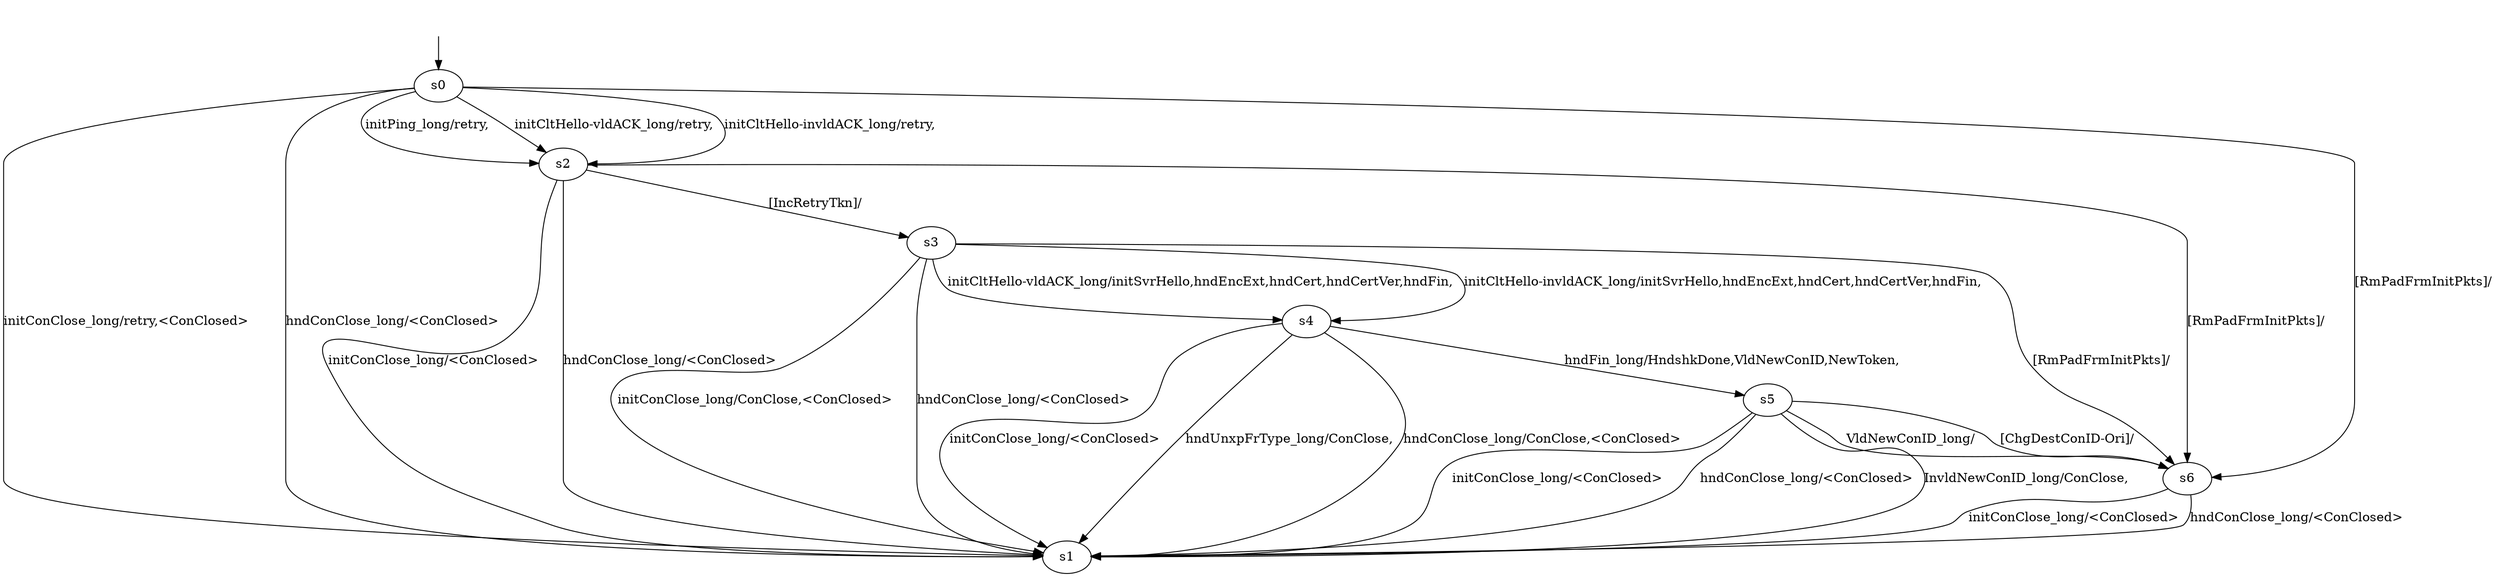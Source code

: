 digraph "../results/msquicModels/msquic-BWR-lCS-0/learnedModel" {
s0 [label=s0];
s1 [label=s1];
s2 [label=s2];
s3 [label=s3];
s4 [label=s4];
s5 [label=s5];
s6 [label=s6];
s0 -> s2  [label="initPing_long/retry, "];
s0 -> s1  [label="initConClose_long/retry,<ConClosed> "];
s0 -> s2  [label="initCltHello-vldACK_long/retry, "];
s0 -> s2  [label="initCltHello-invldACK_long/retry, "];
s0 -> s1  [label="hndConClose_long/<ConClosed> "];
s0 -> s6  [label="[RmPadFrmInitPkts]/ "];
s2 -> s1  [label="initConClose_long/<ConClosed> "];
s2 -> s1  [label="hndConClose_long/<ConClosed> "];
s2 -> s3  [label="[IncRetryTkn]/ "];
s2 -> s6  [label="[RmPadFrmInitPkts]/ "];
s3 -> s1  [label="initConClose_long/ConClose,<ConClosed> "];
s3 -> s4  [label="initCltHello-vldACK_long/initSvrHello,hndEncExt,hndCert,hndCertVer,hndFin, "];
s3 -> s4  [label="initCltHello-invldACK_long/initSvrHello,hndEncExt,hndCert,hndCertVer,hndFin, "];
s3 -> s1  [label="hndConClose_long/<ConClosed> "];
s3 -> s6  [label="[RmPadFrmInitPkts]/ "];
s4 -> s1  [label="initConClose_long/<ConClosed> "];
s4 -> s5  [label="hndFin_long/HndshkDone,VldNewConID,NewToken, "];
s4 -> s1  [label="hndUnxpFrType_long/ConClose, "];
s4 -> s1  [label="hndConClose_long/ConClose,<ConClosed> "];
s5 -> s1  [label="initConClose_long/<ConClosed> "];
s5 -> s1  [label="hndConClose_long/<ConClosed> "];
s5 -> s6  [label="VldNewConID_long/ "];
s5 -> s1  [label="InvldNewConID_long/ConClose, "];
s5 -> s6  [label="[ChgDestConID-Ori]/ "];
s6 -> s1  [label="initConClose_long/<ConClosed> "];
s6 -> s1  [label="hndConClose_long/<ConClosed> "];
__start0 [label="", shape=none];
__start0 -> s0  [label=""];
}
